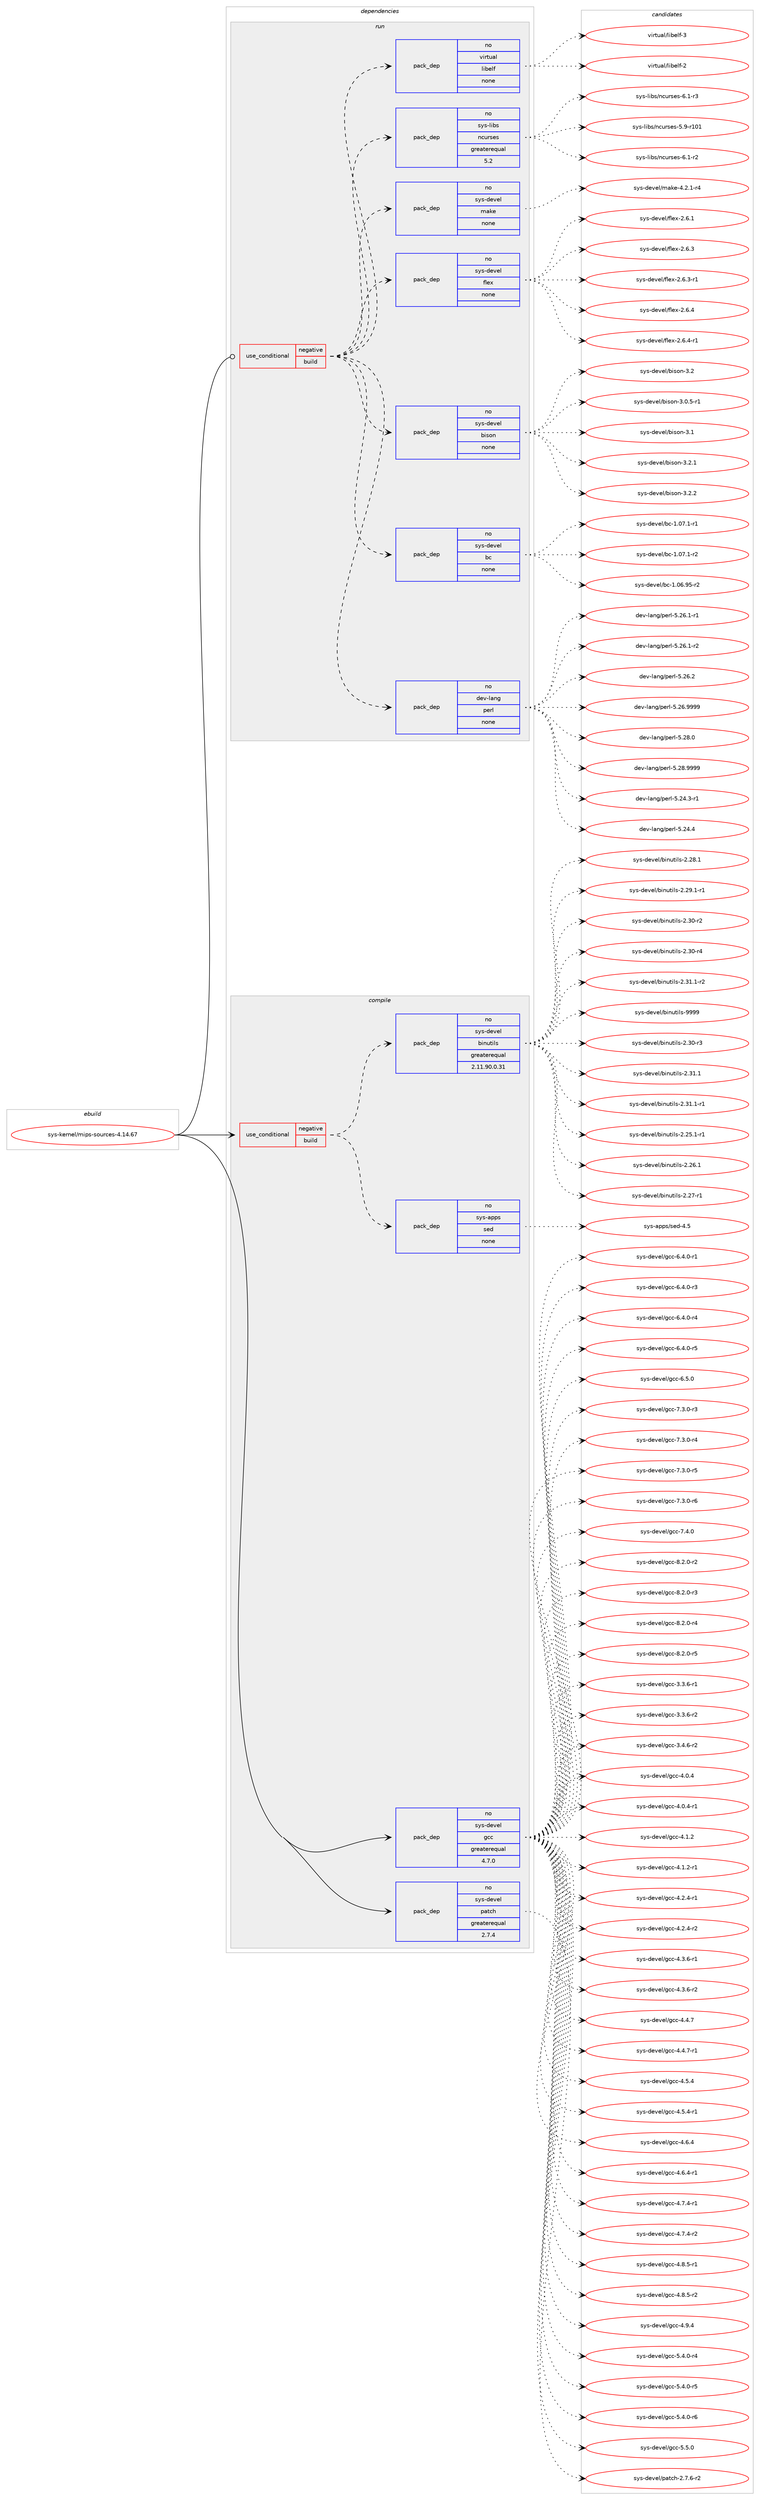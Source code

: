 digraph prolog {

# *************
# Graph options
# *************

newrank=true;
concentrate=true;
compound=true;
graph [rankdir=LR,fontname=Helvetica,fontsize=10,ranksep=1.5];#, ranksep=2.5, nodesep=0.2];
edge  [arrowhead=vee];
node  [fontname=Helvetica,fontsize=10];

# **********
# The ebuild
# **********

subgraph cluster_leftcol {
color=gray;
rank=same;
label=<<i>ebuild</i>>;
id [label="sys-kernel/mips-sources-4.14.67", color=red, width=4, href="../sys-kernel/mips-sources-4.14.67.svg"];
}

# ****************
# The dependencies
# ****************

subgraph cluster_midcol {
color=gray;
label=<<i>dependencies</i>>;
subgraph cluster_compile {
fillcolor="#eeeeee";
style=filled;
label=<<i>compile</i>>;
subgraph cond1025 {
dependency7262 [label=<<TABLE BORDER="0" CELLBORDER="1" CELLSPACING="0" CELLPADDING="4"><TR><TD ROWSPAN="3" CELLPADDING="10">use_conditional</TD></TR><TR><TD>negative</TD></TR><TR><TD>build</TD></TR></TABLE>>, shape=none, color=red];
subgraph pack6083 {
dependency7263 [label=<<TABLE BORDER="0" CELLBORDER="1" CELLSPACING="0" CELLPADDING="4" WIDTH="220"><TR><TD ROWSPAN="6" CELLPADDING="30">pack_dep</TD></TR><TR><TD WIDTH="110">no</TD></TR><TR><TD>sys-apps</TD></TR><TR><TD>sed</TD></TR><TR><TD>none</TD></TR><TR><TD></TD></TR></TABLE>>, shape=none, color=blue];
}
dependency7262:e -> dependency7263:w [weight=20,style="dashed",arrowhead="vee"];
subgraph pack6084 {
dependency7264 [label=<<TABLE BORDER="0" CELLBORDER="1" CELLSPACING="0" CELLPADDING="4" WIDTH="220"><TR><TD ROWSPAN="6" CELLPADDING="30">pack_dep</TD></TR><TR><TD WIDTH="110">no</TD></TR><TR><TD>sys-devel</TD></TR><TR><TD>binutils</TD></TR><TR><TD>greaterequal</TD></TR><TR><TD>2.11.90.0.31</TD></TR></TABLE>>, shape=none, color=blue];
}
dependency7262:e -> dependency7264:w [weight=20,style="dashed",arrowhead="vee"];
}
id:e -> dependency7262:w [weight=20,style="solid",arrowhead="vee"];
subgraph pack6085 {
dependency7265 [label=<<TABLE BORDER="0" CELLBORDER="1" CELLSPACING="0" CELLPADDING="4" WIDTH="220"><TR><TD ROWSPAN="6" CELLPADDING="30">pack_dep</TD></TR><TR><TD WIDTH="110">no</TD></TR><TR><TD>sys-devel</TD></TR><TR><TD>gcc</TD></TR><TR><TD>greaterequal</TD></TR><TR><TD>4.7.0</TD></TR></TABLE>>, shape=none, color=blue];
}
id:e -> dependency7265:w [weight=20,style="solid",arrowhead="vee"];
subgraph pack6086 {
dependency7266 [label=<<TABLE BORDER="0" CELLBORDER="1" CELLSPACING="0" CELLPADDING="4" WIDTH="220"><TR><TD ROWSPAN="6" CELLPADDING="30">pack_dep</TD></TR><TR><TD WIDTH="110">no</TD></TR><TR><TD>sys-devel</TD></TR><TR><TD>patch</TD></TR><TR><TD>greaterequal</TD></TR><TR><TD>2.7.4</TD></TR></TABLE>>, shape=none, color=blue];
}
id:e -> dependency7266:w [weight=20,style="solid",arrowhead="vee"];
}
subgraph cluster_compileandrun {
fillcolor="#eeeeee";
style=filled;
label=<<i>compile and run</i>>;
}
subgraph cluster_run {
fillcolor="#eeeeee";
style=filled;
label=<<i>run</i>>;
subgraph cond1026 {
dependency7267 [label=<<TABLE BORDER="0" CELLBORDER="1" CELLSPACING="0" CELLPADDING="4"><TR><TD ROWSPAN="3" CELLPADDING="10">use_conditional</TD></TR><TR><TD>negative</TD></TR><TR><TD>build</TD></TR></TABLE>>, shape=none, color=red];
subgraph pack6087 {
dependency7268 [label=<<TABLE BORDER="0" CELLBORDER="1" CELLSPACING="0" CELLPADDING="4" WIDTH="220"><TR><TD ROWSPAN="6" CELLPADDING="30">pack_dep</TD></TR><TR><TD WIDTH="110">no</TD></TR><TR><TD>dev-lang</TD></TR><TR><TD>perl</TD></TR><TR><TD>none</TD></TR><TR><TD></TD></TR></TABLE>>, shape=none, color=blue];
}
dependency7267:e -> dependency7268:w [weight=20,style="dashed",arrowhead="vee"];
subgraph pack6088 {
dependency7269 [label=<<TABLE BORDER="0" CELLBORDER="1" CELLSPACING="0" CELLPADDING="4" WIDTH="220"><TR><TD ROWSPAN="6" CELLPADDING="30">pack_dep</TD></TR><TR><TD WIDTH="110">no</TD></TR><TR><TD>sys-devel</TD></TR><TR><TD>bc</TD></TR><TR><TD>none</TD></TR><TR><TD></TD></TR></TABLE>>, shape=none, color=blue];
}
dependency7267:e -> dependency7269:w [weight=20,style="dashed",arrowhead="vee"];
subgraph pack6089 {
dependency7270 [label=<<TABLE BORDER="0" CELLBORDER="1" CELLSPACING="0" CELLPADDING="4" WIDTH="220"><TR><TD ROWSPAN="6" CELLPADDING="30">pack_dep</TD></TR><TR><TD WIDTH="110">no</TD></TR><TR><TD>sys-devel</TD></TR><TR><TD>bison</TD></TR><TR><TD>none</TD></TR><TR><TD></TD></TR></TABLE>>, shape=none, color=blue];
}
dependency7267:e -> dependency7270:w [weight=20,style="dashed",arrowhead="vee"];
subgraph pack6090 {
dependency7271 [label=<<TABLE BORDER="0" CELLBORDER="1" CELLSPACING="0" CELLPADDING="4" WIDTH="220"><TR><TD ROWSPAN="6" CELLPADDING="30">pack_dep</TD></TR><TR><TD WIDTH="110">no</TD></TR><TR><TD>sys-devel</TD></TR><TR><TD>flex</TD></TR><TR><TD>none</TD></TR><TR><TD></TD></TR></TABLE>>, shape=none, color=blue];
}
dependency7267:e -> dependency7271:w [weight=20,style="dashed",arrowhead="vee"];
subgraph pack6091 {
dependency7272 [label=<<TABLE BORDER="0" CELLBORDER="1" CELLSPACING="0" CELLPADDING="4" WIDTH="220"><TR><TD ROWSPAN="6" CELLPADDING="30">pack_dep</TD></TR><TR><TD WIDTH="110">no</TD></TR><TR><TD>sys-devel</TD></TR><TR><TD>make</TD></TR><TR><TD>none</TD></TR><TR><TD></TD></TR></TABLE>>, shape=none, color=blue];
}
dependency7267:e -> dependency7272:w [weight=20,style="dashed",arrowhead="vee"];
subgraph pack6092 {
dependency7273 [label=<<TABLE BORDER="0" CELLBORDER="1" CELLSPACING="0" CELLPADDING="4" WIDTH="220"><TR><TD ROWSPAN="6" CELLPADDING="30">pack_dep</TD></TR><TR><TD WIDTH="110">no</TD></TR><TR><TD>sys-libs</TD></TR><TR><TD>ncurses</TD></TR><TR><TD>greaterequal</TD></TR><TR><TD>5.2</TD></TR></TABLE>>, shape=none, color=blue];
}
dependency7267:e -> dependency7273:w [weight=20,style="dashed",arrowhead="vee"];
subgraph pack6093 {
dependency7274 [label=<<TABLE BORDER="0" CELLBORDER="1" CELLSPACING="0" CELLPADDING="4" WIDTH="220"><TR><TD ROWSPAN="6" CELLPADDING="30">pack_dep</TD></TR><TR><TD WIDTH="110">no</TD></TR><TR><TD>virtual</TD></TR><TR><TD>libelf</TD></TR><TR><TD>none</TD></TR><TR><TD></TD></TR></TABLE>>, shape=none, color=blue];
}
dependency7267:e -> dependency7274:w [weight=20,style="dashed",arrowhead="vee"];
}
id:e -> dependency7267:w [weight=20,style="solid",arrowhead="odot"];
}
}

# **************
# The candidates
# **************

subgraph cluster_choices {
rank=same;
color=gray;
label=<<i>candidates</i>>;

subgraph choice6083 {
color=black;
nodesep=1;
choice11512111545971121121154711510110045524653 [label="sys-apps/sed-4.5", color=red, width=4,href="../sys-apps/sed-4.5.svg"];
dependency7263:e -> choice11512111545971121121154711510110045524653:w [style=dotted,weight="100"];
}
subgraph choice6084 {
color=black;
nodesep=1;
choice11512111545100101118101108479810511011711610510811545504651484511451 [label="sys-devel/binutils-2.30-r3", color=red, width=4,href="../sys-devel/binutils-2.30-r3.svg"];
choice11512111545100101118101108479810511011711610510811545504651494649 [label="sys-devel/binutils-2.31.1", color=red, width=4,href="../sys-devel/binutils-2.31.1.svg"];
choice115121115451001011181011084798105110117116105108115455046514946494511449 [label="sys-devel/binutils-2.31.1-r1", color=red, width=4,href="../sys-devel/binutils-2.31.1-r1.svg"];
choice115121115451001011181011084798105110117116105108115455046505346494511449 [label="sys-devel/binutils-2.25.1-r1", color=red, width=4,href="../sys-devel/binutils-2.25.1-r1.svg"];
choice11512111545100101118101108479810511011711610510811545504650544649 [label="sys-devel/binutils-2.26.1", color=red, width=4,href="../sys-devel/binutils-2.26.1.svg"];
choice11512111545100101118101108479810511011711610510811545504650554511449 [label="sys-devel/binutils-2.27-r1", color=red, width=4,href="../sys-devel/binutils-2.27-r1.svg"];
choice11512111545100101118101108479810511011711610510811545504650564649 [label="sys-devel/binutils-2.28.1", color=red, width=4,href="../sys-devel/binutils-2.28.1.svg"];
choice115121115451001011181011084798105110117116105108115455046505746494511449 [label="sys-devel/binutils-2.29.1-r1", color=red, width=4,href="../sys-devel/binutils-2.29.1-r1.svg"];
choice11512111545100101118101108479810511011711610510811545504651484511450 [label="sys-devel/binutils-2.30-r2", color=red, width=4,href="../sys-devel/binutils-2.30-r2.svg"];
choice11512111545100101118101108479810511011711610510811545504651484511452 [label="sys-devel/binutils-2.30-r4", color=red, width=4,href="../sys-devel/binutils-2.30-r4.svg"];
choice115121115451001011181011084798105110117116105108115455046514946494511450 [label="sys-devel/binutils-2.31.1-r2", color=red, width=4,href="../sys-devel/binutils-2.31.1-r2.svg"];
choice1151211154510010111810110847981051101171161051081154557575757 [label="sys-devel/binutils-9999", color=red, width=4,href="../sys-devel/binutils-9999.svg"];
dependency7264:e -> choice11512111545100101118101108479810511011711610510811545504651484511451:w [style=dotted,weight="100"];
dependency7264:e -> choice11512111545100101118101108479810511011711610510811545504651494649:w [style=dotted,weight="100"];
dependency7264:e -> choice115121115451001011181011084798105110117116105108115455046514946494511449:w [style=dotted,weight="100"];
dependency7264:e -> choice115121115451001011181011084798105110117116105108115455046505346494511449:w [style=dotted,weight="100"];
dependency7264:e -> choice11512111545100101118101108479810511011711610510811545504650544649:w [style=dotted,weight="100"];
dependency7264:e -> choice11512111545100101118101108479810511011711610510811545504650554511449:w [style=dotted,weight="100"];
dependency7264:e -> choice11512111545100101118101108479810511011711610510811545504650564649:w [style=dotted,weight="100"];
dependency7264:e -> choice115121115451001011181011084798105110117116105108115455046505746494511449:w [style=dotted,weight="100"];
dependency7264:e -> choice11512111545100101118101108479810511011711610510811545504651484511450:w [style=dotted,weight="100"];
dependency7264:e -> choice11512111545100101118101108479810511011711610510811545504651484511452:w [style=dotted,weight="100"];
dependency7264:e -> choice115121115451001011181011084798105110117116105108115455046514946494511450:w [style=dotted,weight="100"];
dependency7264:e -> choice1151211154510010111810110847981051101171161051081154557575757:w [style=dotted,weight="100"];
}
subgraph choice6085 {
color=black;
nodesep=1;
choice115121115451001011181011084710399994551465146544511449 [label="sys-devel/gcc-3.3.6-r1", color=red, width=4,href="../sys-devel/gcc-3.3.6-r1.svg"];
choice115121115451001011181011084710399994551465146544511450 [label="sys-devel/gcc-3.3.6-r2", color=red, width=4,href="../sys-devel/gcc-3.3.6-r2.svg"];
choice115121115451001011181011084710399994551465246544511450 [label="sys-devel/gcc-3.4.6-r2", color=red, width=4,href="../sys-devel/gcc-3.4.6-r2.svg"];
choice11512111545100101118101108471039999455246484652 [label="sys-devel/gcc-4.0.4", color=red, width=4,href="../sys-devel/gcc-4.0.4.svg"];
choice115121115451001011181011084710399994552464846524511449 [label="sys-devel/gcc-4.0.4-r1", color=red, width=4,href="../sys-devel/gcc-4.0.4-r1.svg"];
choice11512111545100101118101108471039999455246494650 [label="sys-devel/gcc-4.1.2", color=red, width=4,href="../sys-devel/gcc-4.1.2.svg"];
choice115121115451001011181011084710399994552464946504511449 [label="sys-devel/gcc-4.1.2-r1", color=red, width=4,href="../sys-devel/gcc-4.1.2-r1.svg"];
choice115121115451001011181011084710399994552465046524511449 [label="sys-devel/gcc-4.2.4-r1", color=red, width=4,href="../sys-devel/gcc-4.2.4-r1.svg"];
choice115121115451001011181011084710399994552465046524511450 [label="sys-devel/gcc-4.2.4-r2", color=red, width=4,href="../sys-devel/gcc-4.2.4-r2.svg"];
choice115121115451001011181011084710399994552465146544511449 [label="sys-devel/gcc-4.3.6-r1", color=red, width=4,href="../sys-devel/gcc-4.3.6-r1.svg"];
choice115121115451001011181011084710399994552465146544511450 [label="sys-devel/gcc-4.3.6-r2", color=red, width=4,href="../sys-devel/gcc-4.3.6-r2.svg"];
choice11512111545100101118101108471039999455246524655 [label="sys-devel/gcc-4.4.7", color=red, width=4,href="../sys-devel/gcc-4.4.7.svg"];
choice115121115451001011181011084710399994552465246554511449 [label="sys-devel/gcc-4.4.7-r1", color=red, width=4,href="../sys-devel/gcc-4.4.7-r1.svg"];
choice11512111545100101118101108471039999455246534652 [label="sys-devel/gcc-4.5.4", color=red, width=4,href="../sys-devel/gcc-4.5.4.svg"];
choice115121115451001011181011084710399994552465346524511449 [label="sys-devel/gcc-4.5.4-r1", color=red, width=4,href="../sys-devel/gcc-4.5.4-r1.svg"];
choice11512111545100101118101108471039999455246544652 [label="sys-devel/gcc-4.6.4", color=red, width=4,href="../sys-devel/gcc-4.6.4.svg"];
choice115121115451001011181011084710399994552465446524511449 [label="sys-devel/gcc-4.6.4-r1", color=red, width=4,href="../sys-devel/gcc-4.6.4-r1.svg"];
choice115121115451001011181011084710399994552465546524511449 [label="sys-devel/gcc-4.7.4-r1", color=red, width=4,href="../sys-devel/gcc-4.7.4-r1.svg"];
choice115121115451001011181011084710399994552465546524511450 [label="sys-devel/gcc-4.7.4-r2", color=red, width=4,href="../sys-devel/gcc-4.7.4-r2.svg"];
choice115121115451001011181011084710399994552465646534511449 [label="sys-devel/gcc-4.8.5-r1", color=red, width=4,href="../sys-devel/gcc-4.8.5-r1.svg"];
choice115121115451001011181011084710399994552465646534511450 [label="sys-devel/gcc-4.8.5-r2", color=red, width=4,href="../sys-devel/gcc-4.8.5-r2.svg"];
choice11512111545100101118101108471039999455246574652 [label="sys-devel/gcc-4.9.4", color=red, width=4,href="../sys-devel/gcc-4.9.4.svg"];
choice115121115451001011181011084710399994553465246484511452 [label="sys-devel/gcc-5.4.0-r4", color=red, width=4,href="../sys-devel/gcc-5.4.0-r4.svg"];
choice115121115451001011181011084710399994553465246484511453 [label="sys-devel/gcc-5.4.0-r5", color=red, width=4,href="../sys-devel/gcc-5.4.0-r5.svg"];
choice115121115451001011181011084710399994553465246484511454 [label="sys-devel/gcc-5.4.0-r6", color=red, width=4,href="../sys-devel/gcc-5.4.0-r6.svg"];
choice11512111545100101118101108471039999455346534648 [label="sys-devel/gcc-5.5.0", color=red, width=4,href="../sys-devel/gcc-5.5.0.svg"];
choice115121115451001011181011084710399994554465246484511449 [label="sys-devel/gcc-6.4.0-r1", color=red, width=4,href="../sys-devel/gcc-6.4.0-r1.svg"];
choice115121115451001011181011084710399994554465246484511451 [label="sys-devel/gcc-6.4.0-r3", color=red, width=4,href="../sys-devel/gcc-6.4.0-r3.svg"];
choice115121115451001011181011084710399994554465246484511452 [label="sys-devel/gcc-6.4.0-r4", color=red, width=4,href="../sys-devel/gcc-6.4.0-r4.svg"];
choice115121115451001011181011084710399994554465246484511453 [label="sys-devel/gcc-6.4.0-r5", color=red, width=4,href="../sys-devel/gcc-6.4.0-r5.svg"];
choice11512111545100101118101108471039999455446534648 [label="sys-devel/gcc-6.5.0", color=red, width=4,href="../sys-devel/gcc-6.5.0.svg"];
choice115121115451001011181011084710399994555465146484511451 [label="sys-devel/gcc-7.3.0-r3", color=red, width=4,href="../sys-devel/gcc-7.3.0-r3.svg"];
choice115121115451001011181011084710399994555465146484511452 [label="sys-devel/gcc-7.3.0-r4", color=red, width=4,href="../sys-devel/gcc-7.3.0-r4.svg"];
choice115121115451001011181011084710399994555465146484511453 [label="sys-devel/gcc-7.3.0-r5", color=red, width=4,href="../sys-devel/gcc-7.3.0-r5.svg"];
choice115121115451001011181011084710399994555465146484511454 [label="sys-devel/gcc-7.3.0-r6", color=red, width=4,href="../sys-devel/gcc-7.3.0-r6.svg"];
choice11512111545100101118101108471039999455546524648 [label="sys-devel/gcc-7.4.0", color=red, width=4,href="../sys-devel/gcc-7.4.0.svg"];
choice115121115451001011181011084710399994556465046484511450 [label="sys-devel/gcc-8.2.0-r2", color=red, width=4,href="../sys-devel/gcc-8.2.0-r2.svg"];
choice115121115451001011181011084710399994556465046484511451 [label="sys-devel/gcc-8.2.0-r3", color=red, width=4,href="../sys-devel/gcc-8.2.0-r3.svg"];
choice115121115451001011181011084710399994556465046484511452 [label="sys-devel/gcc-8.2.0-r4", color=red, width=4,href="../sys-devel/gcc-8.2.0-r4.svg"];
choice115121115451001011181011084710399994556465046484511453 [label="sys-devel/gcc-8.2.0-r5", color=red, width=4,href="../sys-devel/gcc-8.2.0-r5.svg"];
dependency7265:e -> choice115121115451001011181011084710399994551465146544511449:w [style=dotted,weight="100"];
dependency7265:e -> choice115121115451001011181011084710399994551465146544511450:w [style=dotted,weight="100"];
dependency7265:e -> choice115121115451001011181011084710399994551465246544511450:w [style=dotted,weight="100"];
dependency7265:e -> choice11512111545100101118101108471039999455246484652:w [style=dotted,weight="100"];
dependency7265:e -> choice115121115451001011181011084710399994552464846524511449:w [style=dotted,weight="100"];
dependency7265:e -> choice11512111545100101118101108471039999455246494650:w [style=dotted,weight="100"];
dependency7265:e -> choice115121115451001011181011084710399994552464946504511449:w [style=dotted,weight="100"];
dependency7265:e -> choice115121115451001011181011084710399994552465046524511449:w [style=dotted,weight="100"];
dependency7265:e -> choice115121115451001011181011084710399994552465046524511450:w [style=dotted,weight="100"];
dependency7265:e -> choice115121115451001011181011084710399994552465146544511449:w [style=dotted,weight="100"];
dependency7265:e -> choice115121115451001011181011084710399994552465146544511450:w [style=dotted,weight="100"];
dependency7265:e -> choice11512111545100101118101108471039999455246524655:w [style=dotted,weight="100"];
dependency7265:e -> choice115121115451001011181011084710399994552465246554511449:w [style=dotted,weight="100"];
dependency7265:e -> choice11512111545100101118101108471039999455246534652:w [style=dotted,weight="100"];
dependency7265:e -> choice115121115451001011181011084710399994552465346524511449:w [style=dotted,weight="100"];
dependency7265:e -> choice11512111545100101118101108471039999455246544652:w [style=dotted,weight="100"];
dependency7265:e -> choice115121115451001011181011084710399994552465446524511449:w [style=dotted,weight="100"];
dependency7265:e -> choice115121115451001011181011084710399994552465546524511449:w [style=dotted,weight="100"];
dependency7265:e -> choice115121115451001011181011084710399994552465546524511450:w [style=dotted,weight="100"];
dependency7265:e -> choice115121115451001011181011084710399994552465646534511449:w [style=dotted,weight="100"];
dependency7265:e -> choice115121115451001011181011084710399994552465646534511450:w [style=dotted,weight="100"];
dependency7265:e -> choice11512111545100101118101108471039999455246574652:w [style=dotted,weight="100"];
dependency7265:e -> choice115121115451001011181011084710399994553465246484511452:w [style=dotted,weight="100"];
dependency7265:e -> choice115121115451001011181011084710399994553465246484511453:w [style=dotted,weight="100"];
dependency7265:e -> choice115121115451001011181011084710399994553465246484511454:w [style=dotted,weight="100"];
dependency7265:e -> choice11512111545100101118101108471039999455346534648:w [style=dotted,weight="100"];
dependency7265:e -> choice115121115451001011181011084710399994554465246484511449:w [style=dotted,weight="100"];
dependency7265:e -> choice115121115451001011181011084710399994554465246484511451:w [style=dotted,weight="100"];
dependency7265:e -> choice115121115451001011181011084710399994554465246484511452:w [style=dotted,weight="100"];
dependency7265:e -> choice115121115451001011181011084710399994554465246484511453:w [style=dotted,weight="100"];
dependency7265:e -> choice11512111545100101118101108471039999455446534648:w [style=dotted,weight="100"];
dependency7265:e -> choice115121115451001011181011084710399994555465146484511451:w [style=dotted,weight="100"];
dependency7265:e -> choice115121115451001011181011084710399994555465146484511452:w [style=dotted,weight="100"];
dependency7265:e -> choice115121115451001011181011084710399994555465146484511453:w [style=dotted,weight="100"];
dependency7265:e -> choice115121115451001011181011084710399994555465146484511454:w [style=dotted,weight="100"];
dependency7265:e -> choice11512111545100101118101108471039999455546524648:w [style=dotted,weight="100"];
dependency7265:e -> choice115121115451001011181011084710399994556465046484511450:w [style=dotted,weight="100"];
dependency7265:e -> choice115121115451001011181011084710399994556465046484511451:w [style=dotted,weight="100"];
dependency7265:e -> choice115121115451001011181011084710399994556465046484511452:w [style=dotted,weight="100"];
dependency7265:e -> choice115121115451001011181011084710399994556465046484511453:w [style=dotted,weight="100"];
}
subgraph choice6086 {
color=black;
nodesep=1;
choice115121115451001011181011084711297116991044550465546544511450 [label="sys-devel/patch-2.7.6-r2", color=red, width=4,href="../sys-devel/patch-2.7.6-r2.svg"];
dependency7266:e -> choice115121115451001011181011084711297116991044550465546544511450:w [style=dotted,weight="100"];
}
subgraph choice6087 {
color=black;
nodesep=1;
choice100101118451089711010347112101114108455346505246514511449 [label="dev-lang/perl-5.24.3-r1", color=red, width=4,href="../dev-lang/perl-5.24.3-r1.svg"];
choice10010111845108971101034711210111410845534650524652 [label="dev-lang/perl-5.24.4", color=red, width=4,href="../dev-lang/perl-5.24.4.svg"];
choice100101118451089711010347112101114108455346505446494511449 [label="dev-lang/perl-5.26.1-r1", color=red, width=4,href="../dev-lang/perl-5.26.1-r1.svg"];
choice100101118451089711010347112101114108455346505446494511450 [label="dev-lang/perl-5.26.1-r2", color=red, width=4,href="../dev-lang/perl-5.26.1-r2.svg"];
choice10010111845108971101034711210111410845534650544650 [label="dev-lang/perl-5.26.2", color=red, width=4,href="../dev-lang/perl-5.26.2.svg"];
choice10010111845108971101034711210111410845534650544657575757 [label="dev-lang/perl-5.26.9999", color=red, width=4,href="../dev-lang/perl-5.26.9999.svg"];
choice10010111845108971101034711210111410845534650564648 [label="dev-lang/perl-5.28.0", color=red, width=4,href="../dev-lang/perl-5.28.0.svg"];
choice10010111845108971101034711210111410845534650564657575757 [label="dev-lang/perl-5.28.9999", color=red, width=4,href="../dev-lang/perl-5.28.9999.svg"];
dependency7268:e -> choice100101118451089711010347112101114108455346505246514511449:w [style=dotted,weight="100"];
dependency7268:e -> choice10010111845108971101034711210111410845534650524652:w [style=dotted,weight="100"];
dependency7268:e -> choice100101118451089711010347112101114108455346505446494511449:w [style=dotted,weight="100"];
dependency7268:e -> choice100101118451089711010347112101114108455346505446494511450:w [style=dotted,weight="100"];
dependency7268:e -> choice10010111845108971101034711210111410845534650544650:w [style=dotted,weight="100"];
dependency7268:e -> choice10010111845108971101034711210111410845534650544657575757:w [style=dotted,weight="100"];
dependency7268:e -> choice10010111845108971101034711210111410845534650564648:w [style=dotted,weight="100"];
dependency7268:e -> choice10010111845108971101034711210111410845534650564657575757:w [style=dotted,weight="100"];
}
subgraph choice6088 {
color=black;
nodesep=1;
choice1151211154510010111810110847989945494648544657534511450 [label="sys-devel/bc-1.06.95-r2", color=red, width=4,href="../sys-devel/bc-1.06.95-r2.svg"];
choice11512111545100101118101108479899454946485546494511449 [label="sys-devel/bc-1.07.1-r1", color=red, width=4,href="../sys-devel/bc-1.07.1-r1.svg"];
choice11512111545100101118101108479899454946485546494511450 [label="sys-devel/bc-1.07.1-r2", color=red, width=4,href="../sys-devel/bc-1.07.1-r2.svg"];
dependency7269:e -> choice1151211154510010111810110847989945494648544657534511450:w [style=dotted,weight="100"];
dependency7269:e -> choice11512111545100101118101108479899454946485546494511449:w [style=dotted,weight="100"];
dependency7269:e -> choice11512111545100101118101108479899454946485546494511450:w [style=dotted,weight="100"];
}
subgraph choice6089 {
color=black;
nodesep=1;
choice11512111545100101118101108479810511511111045514650 [label="sys-devel/bison-3.2", color=red, width=4,href="../sys-devel/bison-3.2.svg"];
choice1151211154510010111810110847981051151111104551464846534511449 [label="sys-devel/bison-3.0.5-r1", color=red, width=4,href="../sys-devel/bison-3.0.5-r1.svg"];
choice11512111545100101118101108479810511511111045514649 [label="sys-devel/bison-3.1", color=red, width=4,href="../sys-devel/bison-3.1.svg"];
choice115121115451001011181011084798105115111110455146504649 [label="sys-devel/bison-3.2.1", color=red, width=4,href="../sys-devel/bison-3.2.1.svg"];
choice115121115451001011181011084798105115111110455146504650 [label="sys-devel/bison-3.2.2", color=red, width=4,href="../sys-devel/bison-3.2.2.svg"];
dependency7270:e -> choice11512111545100101118101108479810511511111045514650:w [style=dotted,weight="100"];
dependency7270:e -> choice1151211154510010111810110847981051151111104551464846534511449:w [style=dotted,weight="100"];
dependency7270:e -> choice11512111545100101118101108479810511511111045514649:w [style=dotted,weight="100"];
dependency7270:e -> choice115121115451001011181011084798105115111110455146504649:w [style=dotted,weight="100"];
dependency7270:e -> choice115121115451001011181011084798105115111110455146504650:w [style=dotted,weight="100"];
}
subgraph choice6090 {
color=black;
nodesep=1;
choice1151211154510010111810110847102108101120455046544649 [label="sys-devel/flex-2.6.1", color=red, width=4,href="../sys-devel/flex-2.6.1.svg"];
choice1151211154510010111810110847102108101120455046544651 [label="sys-devel/flex-2.6.3", color=red, width=4,href="../sys-devel/flex-2.6.3.svg"];
choice11512111545100101118101108471021081011204550465446514511449 [label="sys-devel/flex-2.6.3-r1", color=red, width=4,href="../sys-devel/flex-2.6.3-r1.svg"];
choice1151211154510010111810110847102108101120455046544652 [label="sys-devel/flex-2.6.4", color=red, width=4,href="../sys-devel/flex-2.6.4.svg"];
choice11512111545100101118101108471021081011204550465446524511449 [label="sys-devel/flex-2.6.4-r1", color=red, width=4,href="../sys-devel/flex-2.6.4-r1.svg"];
dependency7271:e -> choice1151211154510010111810110847102108101120455046544649:w [style=dotted,weight="100"];
dependency7271:e -> choice1151211154510010111810110847102108101120455046544651:w [style=dotted,weight="100"];
dependency7271:e -> choice11512111545100101118101108471021081011204550465446514511449:w [style=dotted,weight="100"];
dependency7271:e -> choice1151211154510010111810110847102108101120455046544652:w [style=dotted,weight="100"];
dependency7271:e -> choice11512111545100101118101108471021081011204550465446524511449:w [style=dotted,weight="100"];
}
subgraph choice6091 {
color=black;
nodesep=1;
choice1151211154510010111810110847109971071014552465046494511452 [label="sys-devel/make-4.2.1-r4", color=red, width=4,href="../sys-devel/make-4.2.1-r4.svg"];
dependency7272:e -> choice1151211154510010111810110847109971071014552465046494511452:w [style=dotted,weight="100"];
}
subgraph choice6092 {
color=black;
nodesep=1;
choice115121115451081059811547110991171141151011154553465745114494849 [label="sys-libs/ncurses-5.9-r101", color=red, width=4,href="../sys-libs/ncurses-5.9-r101.svg"];
choice11512111545108105981154711099117114115101115455446494511450 [label="sys-libs/ncurses-6.1-r2", color=red, width=4,href="../sys-libs/ncurses-6.1-r2.svg"];
choice11512111545108105981154711099117114115101115455446494511451 [label="sys-libs/ncurses-6.1-r3", color=red, width=4,href="../sys-libs/ncurses-6.1-r3.svg"];
dependency7273:e -> choice115121115451081059811547110991171141151011154553465745114494849:w [style=dotted,weight="100"];
dependency7273:e -> choice11512111545108105981154711099117114115101115455446494511450:w [style=dotted,weight="100"];
dependency7273:e -> choice11512111545108105981154711099117114115101115455446494511451:w [style=dotted,weight="100"];
}
subgraph choice6093 {
color=black;
nodesep=1;
choice1181051141161179710847108105981011081024550 [label="virtual/libelf-2", color=red, width=4,href="../virtual/libelf-2.svg"];
choice1181051141161179710847108105981011081024551 [label="virtual/libelf-3", color=red, width=4,href="../virtual/libelf-3.svg"];
dependency7274:e -> choice1181051141161179710847108105981011081024550:w [style=dotted,weight="100"];
dependency7274:e -> choice1181051141161179710847108105981011081024551:w [style=dotted,weight="100"];
}
}

}
